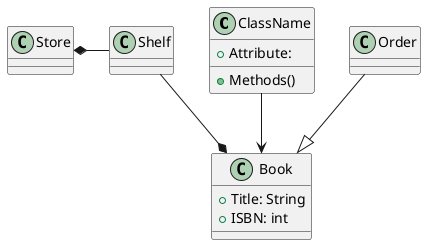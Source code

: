 @startuml
class ClassName {
+ Attribute:
+ Methods()
}
class Book {
+ Title: String
+ ISBN: int
}

ClassName --> Book

class Order {}
Order --|> Book
class Store {}
class Shelf {}
Store *- Shelf

Shelf --* Book

@enduml

